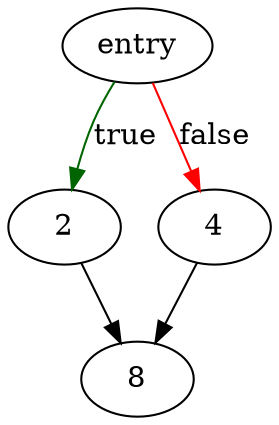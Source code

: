digraph "can_write_any_file" {
	// Node definitions.
	0 [label=entry];
	2;
	4;
	8;

	// Edge definitions.
	0 -> 2 [
		color=darkgreen
		label=true
	];
	0 -> 4 [
		color=red
		label=false
	];
	2 -> 8;
	4 -> 8;
}